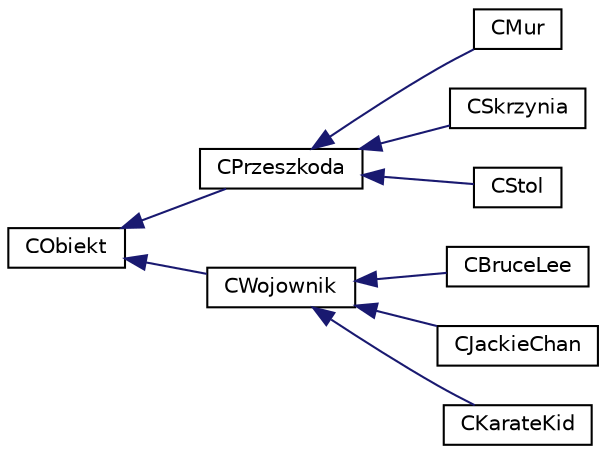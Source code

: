 digraph "Graficzna hierarchia klas"
{
 // LATEX_PDF_SIZE
  edge [fontname="Helvetica",fontsize="10",labelfontname="Helvetica",labelfontsize="10"];
  node [fontname="Helvetica",fontsize="10",shape=record];
  rankdir="LR";
  Node0 [label="CObiekt",height=0.2,width=0.4,color="black", fillcolor="white", style="filled",URL="$class_c_obiekt.html",tooltip=" "];
  Node0 -> Node1 [dir="back",color="midnightblue",fontsize="10",style="solid",fontname="Helvetica"];
  Node1 [label="CPrzeszkoda",height=0.2,width=0.4,color="black", fillcolor="white", style="filled",URL="$class_c_przeszkoda.html",tooltip=" "];
  Node1 -> Node2 [dir="back",color="midnightblue",fontsize="10",style="solid",fontname="Helvetica"];
  Node2 [label="CMur",height=0.2,width=0.4,color="black", fillcolor="white", style="filled",URL="$class_c_mur.html",tooltip=" "];
  Node1 -> Node3 [dir="back",color="midnightblue",fontsize="10",style="solid",fontname="Helvetica"];
  Node3 [label="CSkrzynia",height=0.2,width=0.4,color="black", fillcolor="white", style="filled",URL="$class_c_skrzynia.html",tooltip=" "];
  Node1 -> Node4 [dir="back",color="midnightblue",fontsize="10",style="solid",fontname="Helvetica"];
  Node4 [label="CStol",height=0.2,width=0.4,color="black", fillcolor="white", style="filled",URL="$class_c_stol.html",tooltip=" "];
  Node0 -> Node5 [dir="back",color="midnightblue",fontsize="10",style="solid",fontname="Helvetica"];
  Node5 [label="CWojownik",height=0.2,width=0.4,color="black", fillcolor="white", style="filled",URL="$class_c_wojownik.html",tooltip=" "];
  Node5 -> Node6 [dir="back",color="midnightblue",fontsize="10",style="solid",fontname="Helvetica"];
  Node6 [label="CBruceLee",height=0.2,width=0.4,color="black", fillcolor="white", style="filled",URL="$class_c_bruce_lee.html",tooltip=" "];
  Node5 -> Node7 [dir="back",color="midnightblue",fontsize="10",style="solid",fontname="Helvetica"];
  Node7 [label="CJackieChan",height=0.2,width=0.4,color="black", fillcolor="white", style="filled",URL="$class_c_jackie_chan.html",tooltip=" "];
  Node5 -> Node8 [dir="back",color="midnightblue",fontsize="10",style="solid",fontname="Helvetica"];
  Node8 [label="CKarateKid",height=0.2,width=0.4,color="black", fillcolor="white", style="filled",URL="$class_c_karate_kid.html",tooltip=" "];
}
